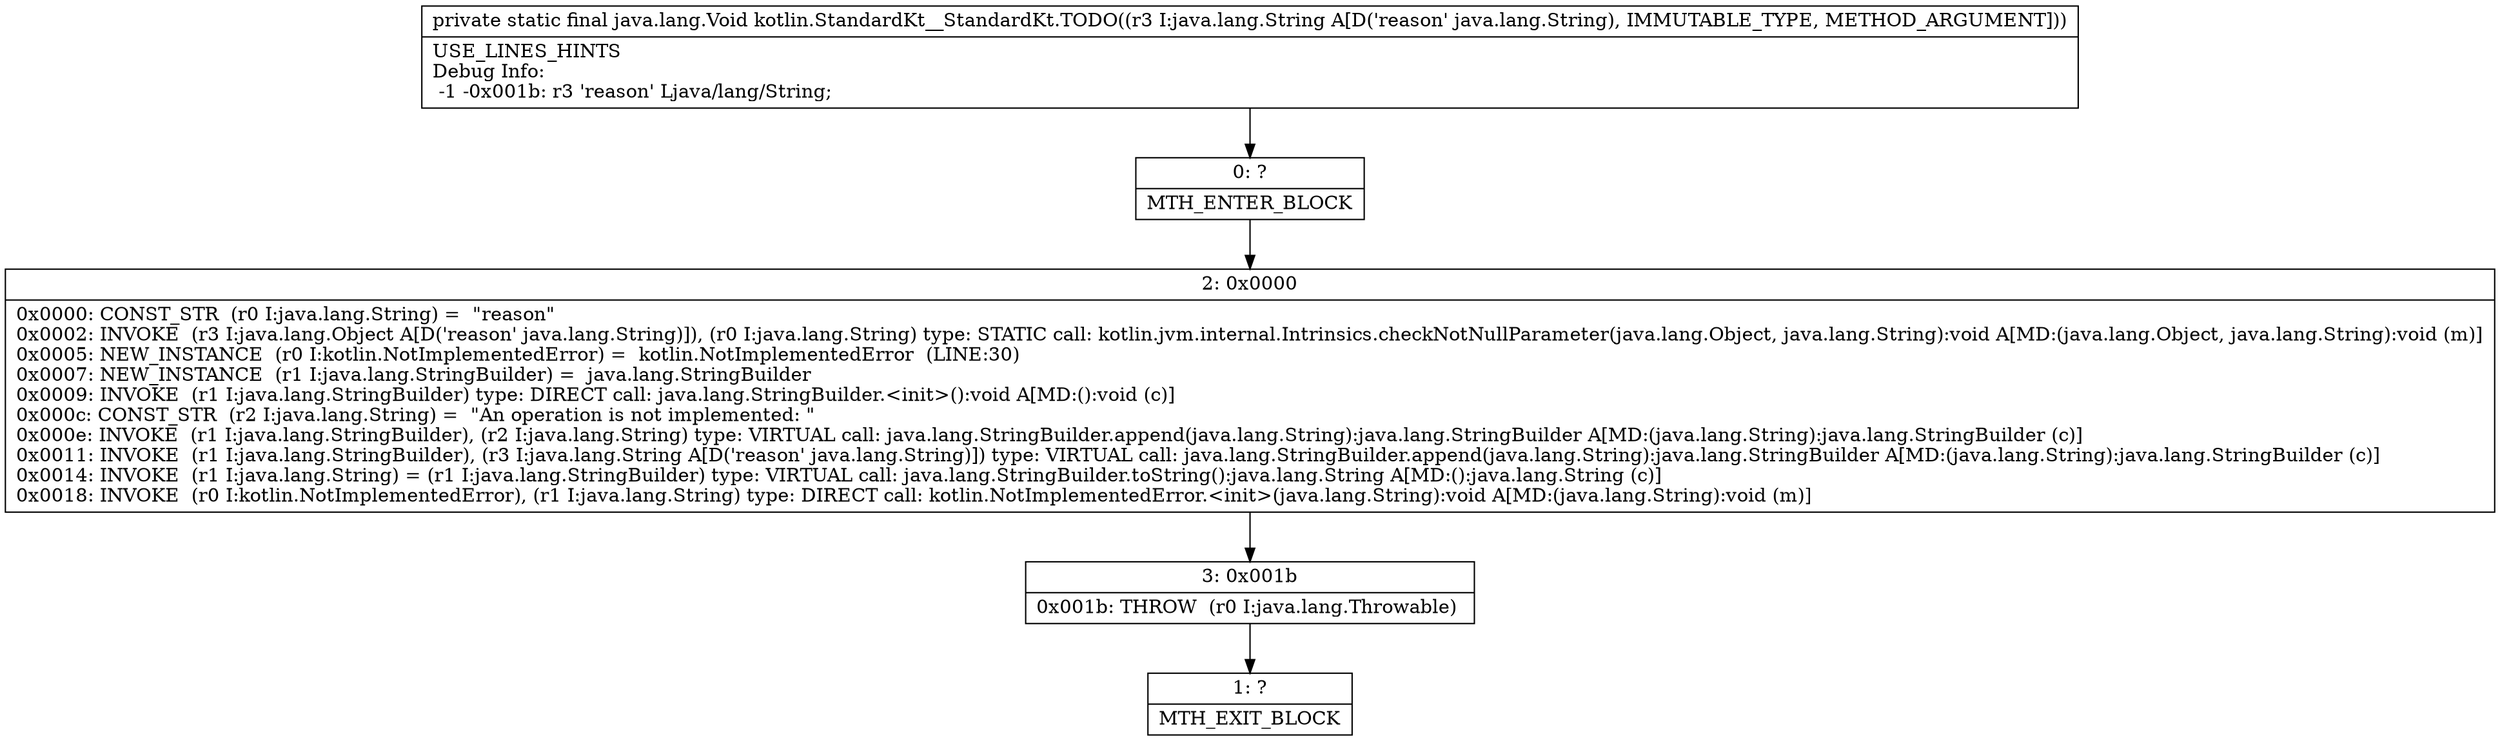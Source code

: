 digraph "CFG forkotlin.StandardKt__StandardKt.TODO(Ljava\/lang\/String;)Ljava\/lang\/Void;" {
Node_0 [shape=record,label="{0\:\ ?|MTH_ENTER_BLOCK\l}"];
Node_2 [shape=record,label="{2\:\ 0x0000|0x0000: CONST_STR  (r0 I:java.lang.String) =  \"reason\" \l0x0002: INVOKE  (r3 I:java.lang.Object A[D('reason' java.lang.String)]), (r0 I:java.lang.String) type: STATIC call: kotlin.jvm.internal.Intrinsics.checkNotNullParameter(java.lang.Object, java.lang.String):void A[MD:(java.lang.Object, java.lang.String):void (m)]\l0x0005: NEW_INSTANCE  (r0 I:kotlin.NotImplementedError) =  kotlin.NotImplementedError  (LINE:30)\l0x0007: NEW_INSTANCE  (r1 I:java.lang.StringBuilder) =  java.lang.StringBuilder \l0x0009: INVOKE  (r1 I:java.lang.StringBuilder) type: DIRECT call: java.lang.StringBuilder.\<init\>():void A[MD:():void (c)]\l0x000c: CONST_STR  (r2 I:java.lang.String) =  \"An operation is not implemented: \" \l0x000e: INVOKE  (r1 I:java.lang.StringBuilder), (r2 I:java.lang.String) type: VIRTUAL call: java.lang.StringBuilder.append(java.lang.String):java.lang.StringBuilder A[MD:(java.lang.String):java.lang.StringBuilder (c)]\l0x0011: INVOKE  (r1 I:java.lang.StringBuilder), (r3 I:java.lang.String A[D('reason' java.lang.String)]) type: VIRTUAL call: java.lang.StringBuilder.append(java.lang.String):java.lang.StringBuilder A[MD:(java.lang.String):java.lang.StringBuilder (c)]\l0x0014: INVOKE  (r1 I:java.lang.String) = (r1 I:java.lang.StringBuilder) type: VIRTUAL call: java.lang.StringBuilder.toString():java.lang.String A[MD:():java.lang.String (c)]\l0x0018: INVOKE  (r0 I:kotlin.NotImplementedError), (r1 I:java.lang.String) type: DIRECT call: kotlin.NotImplementedError.\<init\>(java.lang.String):void A[MD:(java.lang.String):void (m)]\l}"];
Node_3 [shape=record,label="{3\:\ 0x001b|0x001b: THROW  (r0 I:java.lang.Throwable) \l}"];
Node_1 [shape=record,label="{1\:\ ?|MTH_EXIT_BLOCK\l}"];
MethodNode[shape=record,label="{private static final java.lang.Void kotlin.StandardKt__StandardKt.TODO((r3 I:java.lang.String A[D('reason' java.lang.String), IMMUTABLE_TYPE, METHOD_ARGUMENT]))  | USE_LINES_HINTS\lDebug Info:\l  \-1 \-0x001b: r3 'reason' Ljava\/lang\/String;\l}"];
MethodNode -> Node_0;Node_0 -> Node_2;
Node_2 -> Node_3;
Node_3 -> Node_1;
}

